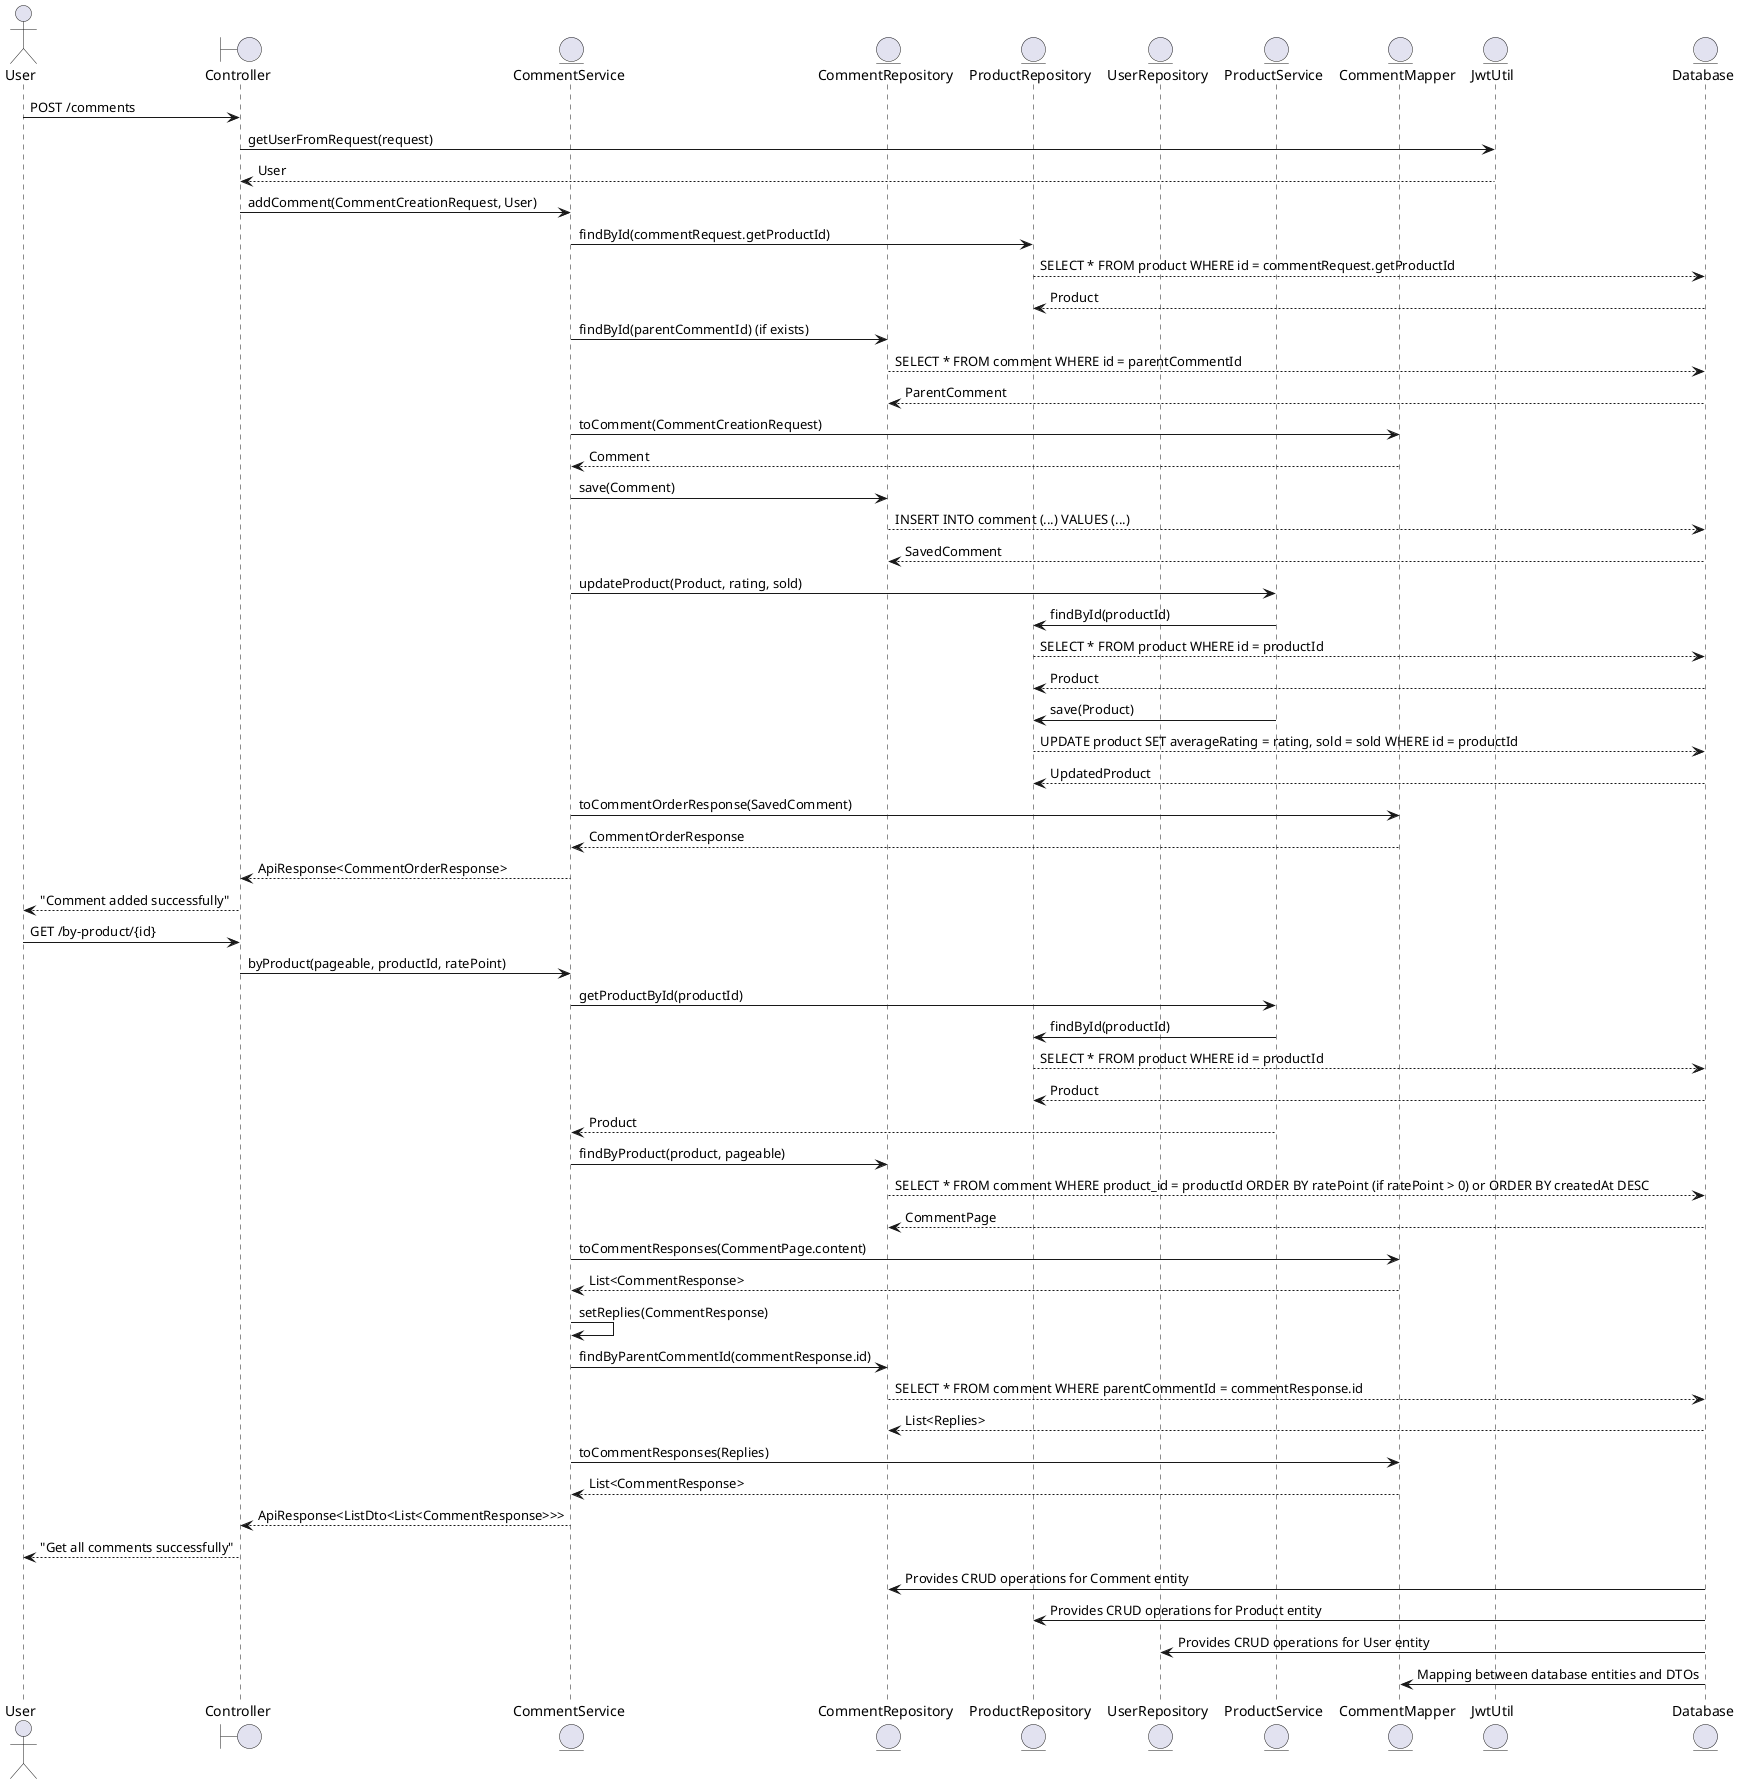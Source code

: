 @startuml

actor User
boundary Controller
entity CommentService
entity CommentRepository
entity ProductRepository
entity UserRepository
entity ProductService
entity CommentMapper
entity JwtUtil
entity "Database" as DB

User -> Controller : POST /comments
Controller -> JwtUtil : getUserFromRequest(request)
JwtUtil --> Controller : User

Controller -> CommentService : addComment(CommentCreationRequest, User)
CommentService -> ProductRepository : findById(commentRequest.getProductId)
ProductRepository --> DB : SELECT * FROM product WHERE id = commentRequest.getProductId
DB --> ProductRepository : Product

CommentService -> CommentRepository : findById(parentCommentId) (if exists)
CommentRepository --> DB : SELECT * FROM comment WHERE id = parentCommentId
DB --> CommentRepository : ParentComment

CommentService -> CommentMapper : toComment(CommentCreationRequest)
CommentMapper --> CommentService : Comment

CommentService -> CommentRepository : save(Comment)
CommentRepository --> DB : INSERT INTO comment (...) VALUES (...)
DB --> CommentRepository : SavedComment

CommentService -> ProductService : updateProduct(Product, rating, sold)
ProductService -> ProductRepository : findById(productId)
ProductRepository --> DB : SELECT * FROM product WHERE id = productId
DB --> ProductRepository : Product

ProductService -> ProductRepository : save(Product)
ProductRepository --> DB : UPDATE product SET averageRating = rating, sold = sold WHERE id = productId
DB --> ProductRepository : UpdatedProduct

CommentService -> CommentMapper : toCommentOrderResponse(SavedComment)
CommentMapper --> CommentService : CommentOrderResponse

CommentService --> Controller : ApiResponse<CommentOrderResponse>
Controller --> User : "Comment added successfully"

User -> Controller : GET /by-product/{id}
Controller -> CommentService : byProduct(pageable, productId, ratePoint)

CommentService -> ProductService : getProductById(productId)
ProductService -> ProductRepository : findById(productId)
ProductRepository --> DB : SELECT * FROM product WHERE id = productId
DB --> ProductRepository : Product
ProductService --> CommentService : Product

CommentService -> CommentRepository : findByProduct(product, pageable)
CommentRepository --> DB : SELECT * FROM comment WHERE product_id = productId ORDER BY ratePoint (if ratePoint > 0) or ORDER BY createdAt DESC
DB --> CommentRepository : CommentPage

CommentService -> CommentMapper : toCommentResponses(CommentPage.content)
CommentMapper --> CommentService : List<CommentResponse>

CommentService -> CommentService : setReplies(CommentResponse)
CommentService -> CommentRepository : findByParentCommentId(commentResponse.id)
CommentRepository --> DB : SELECT * FROM comment WHERE parentCommentId = commentResponse.id
DB --> CommentRepository : List<Replies>
CommentService -> CommentMapper : toCommentResponses(Replies)
CommentMapper --> CommentService : List<CommentResponse>

CommentService --> Controller : ApiResponse<ListDto<List<CommentResponse>>>
Controller --> User : "Get all comments successfully"

DB -> CommentRepository : Provides CRUD operations for Comment entity
DB -> ProductRepository : Provides CRUD operations for Product entity
DB -> UserRepository : Provides CRUD operations for User entity
DB -> CommentMapper : Mapping between database entities and DTOs

@enduml
